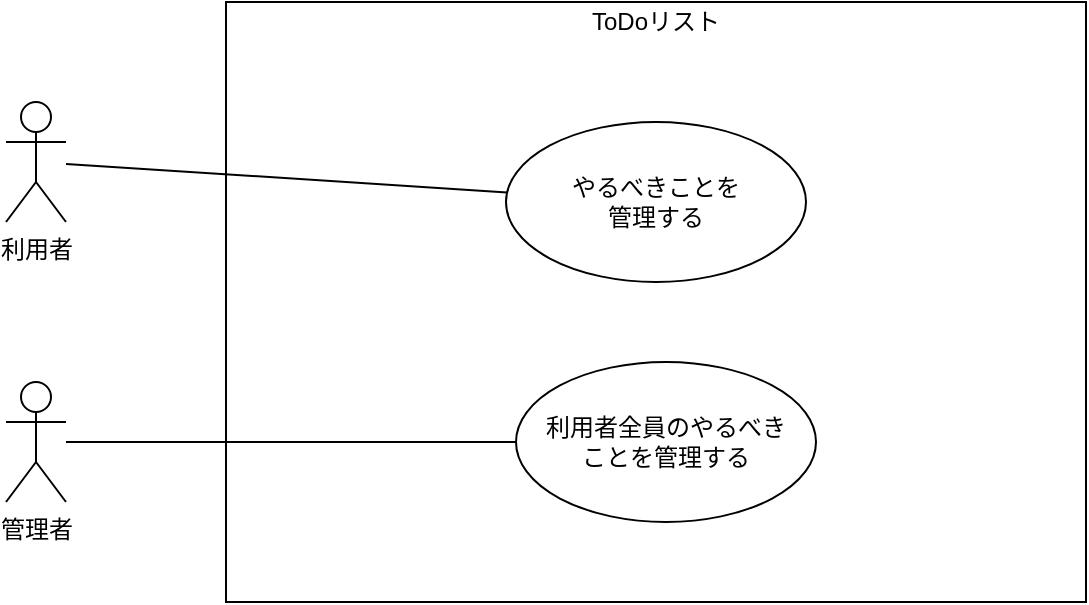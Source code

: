 <mxfile version="13.9.9" type="device"><diagram id="1VO92LSPjD4UYALx8t7q" name="ページ1"><mxGraphModel dx="898" dy="534" grid="1" gridSize="10" guides="1" tooltips="1" connect="1" arrows="1" fold="1" page="1" pageScale="1" pageWidth="827" pageHeight="1169" math="0" shadow="0"><root><mxCell id="0"/><mxCell id="1" parent="0"/><mxCell id="U4tWUNBpXitCLLU_qvgg-17" value="" style="rounded=0;whiteSpace=wrap;html=1;" vertex="1" parent="1"><mxGeometry x="210" y="40" width="430" height="300" as="geometry"/></mxCell><mxCell id="U4tWUNBpXitCLLU_qvgg-1" value="利用者" style="shape=umlActor;verticalLabelPosition=bottom;verticalAlign=top;html=1;outlineConnect=0;" vertex="1" parent="1"><mxGeometry x="100" y="90" width="30" height="60" as="geometry"/></mxCell><mxCell id="U4tWUNBpXitCLLU_qvgg-6" value="管理者" style="shape=umlActor;verticalLabelPosition=bottom;verticalAlign=top;html=1;outlineConnect=0;" vertex="1" parent="1"><mxGeometry x="100" y="230" width="30" height="60" as="geometry"/></mxCell><mxCell id="U4tWUNBpXitCLLU_qvgg-8" value="" style="group" vertex="1" connectable="0" parent="1"><mxGeometry x="380" y="100" width="120" height="80" as="geometry"/></mxCell><mxCell id="U4tWUNBpXitCLLU_qvgg-4" value="" style="ellipse;whiteSpace=wrap;html=1;" vertex="1" parent="U4tWUNBpXitCLLU_qvgg-8"><mxGeometry x="-30" width="150" height="80" as="geometry"/></mxCell><mxCell id="U4tWUNBpXitCLLU_qvgg-5" value="やるべきことを管理する" style="text;html=1;strokeColor=none;fillColor=none;align=center;verticalAlign=middle;whiteSpace=wrap;rounded=0;" vertex="1" parent="U4tWUNBpXitCLLU_qvgg-8"><mxGeometry y="30" width="90" height="20" as="geometry"/></mxCell><mxCell id="U4tWUNBpXitCLLU_qvgg-10" value="" style="ellipse;whiteSpace=wrap;html=1;" vertex="1" parent="1"><mxGeometry x="355" y="220" width="150" height="80" as="geometry"/></mxCell><mxCell id="U4tWUNBpXitCLLU_qvgg-9" value="利用者全員のやるべきことを管理する" style="text;html=1;strokeColor=none;fillColor=none;align=center;verticalAlign=middle;whiteSpace=wrap;rounded=0;" vertex="1" parent="1"><mxGeometry x="365" y="240" width="130" height="40" as="geometry"/></mxCell><mxCell id="U4tWUNBpXitCLLU_qvgg-13" value="" style="endArrow=none;html=1;" edge="1" parent="1" source="U4tWUNBpXitCLLU_qvgg-1" target="U4tWUNBpXitCLLU_qvgg-4"><mxGeometry width="50" height="50" relative="1" as="geometry"><mxPoint x="150" y="150" as="sourcePoint"/><mxPoint x="200" y="100" as="targetPoint"/></mxGeometry></mxCell><mxCell id="U4tWUNBpXitCLLU_qvgg-16" value="" style="endArrow=none;html=1;exitX=0;exitY=0.5;exitDx=0;exitDy=0;" edge="1" parent="1" source="U4tWUNBpXitCLLU_qvgg-10" target="U4tWUNBpXitCLLU_qvgg-6"><mxGeometry width="50" height="50" relative="1" as="geometry"><mxPoint x="410" y="250" as="sourcePoint"/><mxPoint x="460" y="200" as="targetPoint"/></mxGeometry></mxCell><mxCell id="U4tWUNBpXitCLLU_qvgg-18" value="ToDoリスト" style="text;html=1;strokeColor=none;fillColor=none;align=center;verticalAlign=middle;whiteSpace=wrap;rounded=0;" vertex="1" parent="1"><mxGeometry x="380" y="40" width="90" height="20" as="geometry"/></mxCell></root></mxGraphModel></diagram></mxfile>
